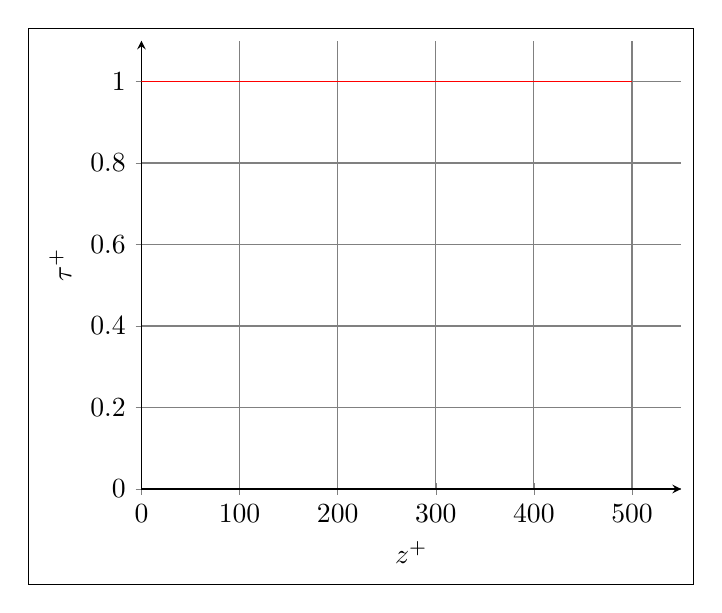 %\begin{tikzpicture}[domain=0:5, background rectangle/.style={fill=olive!45}, show background rectangle]                                     % Define o tamanho do domínio (o eixo x)
%    \draw[very thin,color=gray] (-0.1,-0.1) grid (5.1,5.1);         % Traça o grid de fundo em cinza, espaçado de 1x1
%    \draw[->] (-0.2,0) -- (5.2,0)                                   % Traça o eixo das abississas em preto
%        node[below=5pt] at (2.5,-0.5) {$z\frac{u_*}{\nu}$};         % Titula o eixo das abississas como "zu*/nu"
%    \foreach \x  in {1,...,5}{
%        \pgfmathtruncatemacro\xtext{\x * 100}
%        \draw (\x ,1pt) -- (\x ,-1pt) node[below] {\small $\xtext$};
%    }
%    \draw[->] (0,-0.2) -- (0,5.2)                                   % Traça o eixo das ordenadas em preto
%        node[left=35pt,rotate=90] at (-0.1,2.5) {$\frac{\tau}{\rho u_*^2}$};  % Titula o eixo das ordenadas como "u/u*"
%    \foreach \y  in {1,...,5}{
%        \pgfmathtruncatemacro\ytext{\y * 2}
%        \draw (-1pt,\y cm) -- (-3pt,\y cm) node[left] {\small $0.\ytext$};
%    }
%    \draw[color=red] plot[id=x] function{5};                         % Desenha a função normalizada
%\end{tikzpicture}
\begin{tikzpicture}[background rectangle, show background rectangle]                                     % Define o tamanho do domínio (o eixo x)
    \begin{axis}[
        axis lines = left,
        xmin = 0, xmax = 550,
        ymin = 0, ymax = 1.1,
        xtick={0,100,200,300,400,500},
        ytick={0,0.20,0.40,0.60,0.80,1.00},
        xmajorgrids=true,
        ymajorgrids=true,
        grid style=gray,
        xlabel = {$z^+$},
        ylabel = {$\tau^+$},
    ]
        %Below the red function is defined
        \addplot [
            domain=0:500,
            color=red,
        ]
        {1};
%        \addlegendentry{Normalized Shear}
    \end{axis}
\end{tikzpicture}
